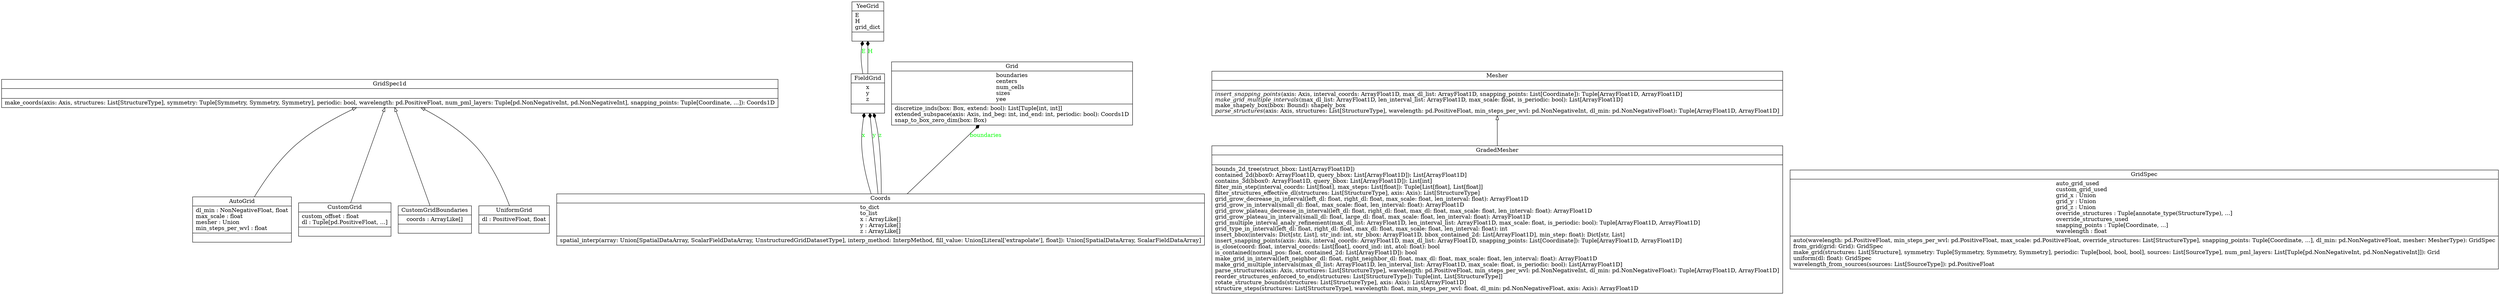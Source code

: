 digraph "classes_tidy3d" {
rankdir=BT
charset="utf-8"
"tidy3d.components.grid.grid_spec.AutoGrid" [color="black", fontcolor="black", label=<{AutoGrid|dl_min : NonNegativeFloat, float<br ALIGN="LEFT"/>max_scale : float<br ALIGN="LEFT"/>mesher : Union<br ALIGN="LEFT"/>min_steps_per_wvl : float<br ALIGN="LEFT"/>|}>, shape="record", style="solid"];
"tidy3d.components.grid.grid.Coords" [color="black", fontcolor="black", label=<{Coords|to_dict<br ALIGN="LEFT"/>to_list<br ALIGN="LEFT"/>x : ArrayLike[]<br ALIGN="LEFT"/>y : ArrayLike[]<br ALIGN="LEFT"/>z : ArrayLike[]<br ALIGN="LEFT"/>|spatial_interp(array: Union[SpatialDataArray, ScalarFieldDataArray, UnstructuredGridDatasetType], interp_method: InterpMethod, fill_value: Union[Literal['extrapolate'], float]): Union[SpatialDataArray, ScalarFieldDataArray]<br ALIGN="LEFT"/>}>, shape="record", style="solid"];
"tidy3d.components.grid.grid_spec.CustomGrid" [color="black", fontcolor="black", label=<{CustomGrid|custom_offset : float<br ALIGN="LEFT"/>dl : Tuple[pd.PositiveFloat, ...]<br ALIGN="LEFT"/>|}>, shape="record", style="solid"];
"tidy3d.components.grid.grid_spec.CustomGridBoundaries" [color="black", fontcolor="black", label=<{CustomGridBoundaries|coords : ArrayLike[]<br ALIGN="LEFT"/>|}>, shape="record", style="solid"];
"tidy3d.components.grid.grid.FieldGrid" [color="black", fontcolor="black", label=<{FieldGrid|x<br ALIGN="LEFT"/>y<br ALIGN="LEFT"/>z<br ALIGN="LEFT"/>|}>, shape="record", style="solid"];
"tidy3d.components.grid.mesher.GradedMesher" [color="black", fontcolor="black", label=<{GradedMesher|<br ALIGN="LEFT"/>|bounds_2d_tree(struct_bbox: List[ArrayFloat1D])<br ALIGN="LEFT"/>contained_2d(bbox0: ArrayFloat1D, query_bbox: List[ArrayFloat1D]): List[ArrayFloat1D]<br ALIGN="LEFT"/>contains_3d(bbox0: ArrayFloat1D, query_bbox: List[ArrayFloat1D]): List[int]<br ALIGN="LEFT"/>filter_min_step(interval_coords: List[float], max_steps: List[float]): Tuple[List[float], List[float]]<br ALIGN="LEFT"/>filter_structures_effective_dl(structures: List[StructureType], axis: Axis): List[StructureType]<br ALIGN="LEFT"/>grid_grow_decrease_in_interval(left_dl: float, right_dl: float, max_scale: float, len_interval: float): ArrayFloat1D<br ALIGN="LEFT"/>grid_grow_in_interval(small_dl: float, max_scale: float, len_interval: float): ArrayFloat1D<br ALIGN="LEFT"/>grid_grow_plateau_decrease_in_interval(left_dl: float, right_dl: float, max_dl: float, max_scale: float, len_interval: float): ArrayFloat1D<br ALIGN="LEFT"/>grid_grow_plateau_in_interval(small_dl: float, large_dl: float, max_scale: float, len_interval: float): ArrayFloat1D<br ALIGN="LEFT"/>grid_multiple_interval_analy_refinement(max_dl_list: ArrayFloat1D, len_interval_list: ArrayFloat1D, max_scale: float, is_periodic: bool): Tuple[ArrayFloat1D, ArrayFloat1D]<br ALIGN="LEFT"/>grid_type_in_interval(left_dl: float, right_dl: float, max_dl: float, max_scale: float, len_interval: float): int<br ALIGN="LEFT"/>insert_bbox(intervals: Dict[str, List], str_ind: int, str_bbox: ArrayFloat1D, bbox_contained_2d: List[ArrayFloat1D], min_step: float): Dict[str, List]<br ALIGN="LEFT"/>insert_snapping_points(axis: Axis, interval_coords: ArrayFloat1D, max_dl_list: ArrayFloat1D, snapping_points: List[Coordinate]): Tuple[ArrayFloat1D, ArrayFloat1D]<br ALIGN="LEFT"/>is_close(coord: float, interval_coords: List[float], coord_ind: int, atol: float): bool<br ALIGN="LEFT"/>is_contained(normal_pos: float, contained_2d: List[ArrayFloat1D]): bool<br ALIGN="LEFT"/>make_grid_in_interval(left_neighbor_dl: float, right_neighbor_dl: float, max_dl: float, max_scale: float, len_interval: float): ArrayFloat1D<br ALIGN="LEFT"/>make_grid_multiple_intervals(max_dl_list: ArrayFloat1D, len_interval_list: ArrayFloat1D, max_scale: float, is_periodic: bool): List[ArrayFloat1D]<br ALIGN="LEFT"/>parse_structures(axis: Axis, structures: List[StructureType], wavelength: pd.PositiveFloat, min_steps_per_wvl: pd.NonNegativeInt, dl_min: pd.NonNegativeFloat): Tuple[ArrayFloat1D, ArrayFloat1D]<br ALIGN="LEFT"/>reorder_structures_enforced_to_end(structures: List[StructureType]): Tuple[int, List[StructureType]]<br ALIGN="LEFT"/>rotate_structure_bounds(structures: List[StructureType], axis: Axis): List[ArrayFloat1D]<br ALIGN="LEFT"/>structure_steps(structures: List[StructureType], wavelength: float, min_steps_per_wvl: float, dl_min: pd.NonNegativeFloat, axis: Axis): ArrayFloat1D<br ALIGN="LEFT"/>}>, shape="record", style="solid"];
"tidy3d.components.grid.grid.Grid" [color="black", fontcolor="black", label=<{Grid|boundaries<br ALIGN="LEFT"/>centers<br ALIGN="LEFT"/>num_cells<br ALIGN="LEFT"/>sizes<br ALIGN="LEFT"/>yee<br ALIGN="LEFT"/>|discretize_inds(box: Box, extend: bool): List[Tuple[int, int]]<br ALIGN="LEFT"/>extended_subspace(axis: Axis, ind_beg: int, ind_end: int, periodic: bool): Coords1D<br ALIGN="LEFT"/>snap_to_box_zero_dim(box: Box)<br ALIGN="LEFT"/>}>, shape="record", style="solid"];
"tidy3d.components.grid.grid_spec.GridSpec" [color="black", fontcolor="black", label=<{GridSpec|auto_grid_used<br ALIGN="LEFT"/>custom_grid_used<br ALIGN="LEFT"/>grid_x : Union<br ALIGN="LEFT"/>grid_y : Union<br ALIGN="LEFT"/>grid_z : Union<br ALIGN="LEFT"/>override_structures : Tuple[annotate_type(StructureType), ...]<br ALIGN="LEFT"/>override_structures_used<br ALIGN="LEFT"/>snapping_points : Tuple[Coordinate, ...]<br ALIGN="LEFT"/>wavelength : float<br ALIGN="LEFT"/>|auto(wavelength: pd.PositiveFloat, min_steps_per_wvl: pd.PositiveFloat, max_scale: pd.PositiveFloat, override_structures: List[StructureType], snapping_points: Tuple[Coordinate, ...], dl_min: pd.NonNegativeFloat, mesher: MesherType): GridSpec<br ALIGN="LEFT"/>from_grid(grid: Grid): GridSpec<br ALIGN="LEFT"/>make_grid(structures: List[Structure], symmetry: Tuple[Symmetry, Symmetry, Symmetry], periodic: Tuple[bool, bool, bool], sources: List[SourceType], num_pml_layers: List[Tuple[pd.NonNegativeInt, pd.NonNegativeInt]]): Grid<br ALIGN="LEFT"/>uniform(dl: float): GridSpec<br ALIGN="LEFT"/>wavelength_from_sources(sources: List[SourceType]): pd.PositiveFloat<br ALIGN="LEFT"/>}>, shape="record", style="solid"];
"tidy3d.components.grid.grid_spec.GridSpec1d" [color="black", fontcolor="black", label=<{GridSpec1d|<br ALIGN="LEFT"/>|make_coords(axis: Axis, structures: List[StructureType], symmetry: Tuple[Symmetry, Symmetry, Symmetry], periodic: bool, wavelength: pd.PositiveFloat, num_pml_layers: Tuple[pd.NonNegativeInt, pd.NonNegativeInt], snapping_points: Tuple[Coordinate, ...]): Coords1D<br ALIGN="LEFT"/>}>, shape="record", style="solid"];
"tidy3d.components.grid.mesher.Mesher" [color="black", fontcolor="black", label=<{Mesher|<br ALIGN="LEFT"/>|<I>insert_snapping_points</I>(axis: Axis, interval_coords: ArrayFloat1D, max_dl_list: ArrayFloat1D, snapping_points: List[Coordinate]): Tuple[ArrayFloat1D, ArrayFloat1D]<br ALIGN="LEFT"/><I>make_grid_multiple_intervals</I>(max_dl_list: ArrayFloat1D, len_interval_list: ArrayFloat1D, max_scale: float, is_periodic: bool): List[ArrayFloat1D]<br ALIGN="LEFT"/>make_shapely_box(bbox: Bound): shapely_box<br ALIGN="LEFT"/><I>parse_structures</I>(axis: Axis, structures: List[StructureType], wavelength: pd.PositiveFloat, min_steps_per_wvl: pd.NonNegativeInt, dl_min: pd.NonNegativeFloat): Tuple[ArrayFloat1D, ArrayFloat1D]<br ALIGN="LEFT"/>}>, shape="record", style="solid"];
"tidy3d.components.grid.grid_spec.UniformGrid" [color="black", fontcolor="black", label=<{UniformGrid|dl : PositiveFloat, float<br ALIGN="LEFT"/>|}>, shape="record", style="solid"];
"tidy3d.components.grid.grid.YeeGrid" [color="black", fontcolor="black", label=<{YeeGrid|E<br ALIGN="LEFT"/>H<br ALIGN="LEFT"/>grid_dict<br ALIGN="LEFT"/>|}>, shape="record", style="solid"];
"tidy3d.components.grid.grid_spec.AutoGrid" -> "tidy3d.components.grid.grid_spec.GridSpec1d" [arrowhead="empty", arrowtail="none"];
"tidy3d.components.grid.grid_spec.CustomGrid" -> "tidy3d.components.grid.grid_spec.GridSpec1d" [arrowhead="empty", arrowtail="none"];
"tidy3d.components.grid.grid_spec.CustomGridBoundaries" -> "tidy3d.components.grid.grid_spec.GridSpec1d" [arrowhead="empty", arrowtail="none"];
"tidy3d.components.grid.grid_spec.UniformGrid" -> "tidy3d.components.grid.grid_spec.GridSpec1d" [arrowhead="empty", arrowtail="none"];
"tidy3d.components.grid.mesher.GradedMesher" -> "tidy3d.components.grid.mesher.Mesher" [arrowhead="empty", arrowtail="none"];
"tidy3d.components.grid.grid.Coords" -> "tidy3d.components.grid.grid.FieldGrid" [arrowhead="diamond", arrowtail="none", fontcolor="green", label="x", style="solid"];
"tidy3d.components.grid.grid.Coords" -> "tidy3d.components.grid.grid.FieldGrid" [arrowhead="diamond", arrowtail="none", fontcolor="green", label="y", style="solid"];
"tidy3d.components.grid.grid.Coords" -> "tidy3d.components.grid.grid.FieldGrid" [arrowhead="diamond", arrowtail="none", fontcolor="green", label="z", style="solid"];
"tidy3d.components.grid.grid.Coords" -> "tidy3d.components.grid.grid.Grid" [arrowhead="diamond", arrowtail="none", fontcolor="green", label="boundaries", style="solid"];
"tidy3d.components.grid.grid.FieldGrid" -> "tidy3d.components.grid.grid.YeeGrid" [arrowhead="diamond", arrowtail="none", fontcolor="green", label="E", style="solid"];
"tidy3d.components.grid.grid.FieldGrid" -> "tidy3d.components.grid.grid.YeeGrid" [arrowhead="diamond", arrowtail="none", fontcolor="green", label="H", style="solid"];
}
